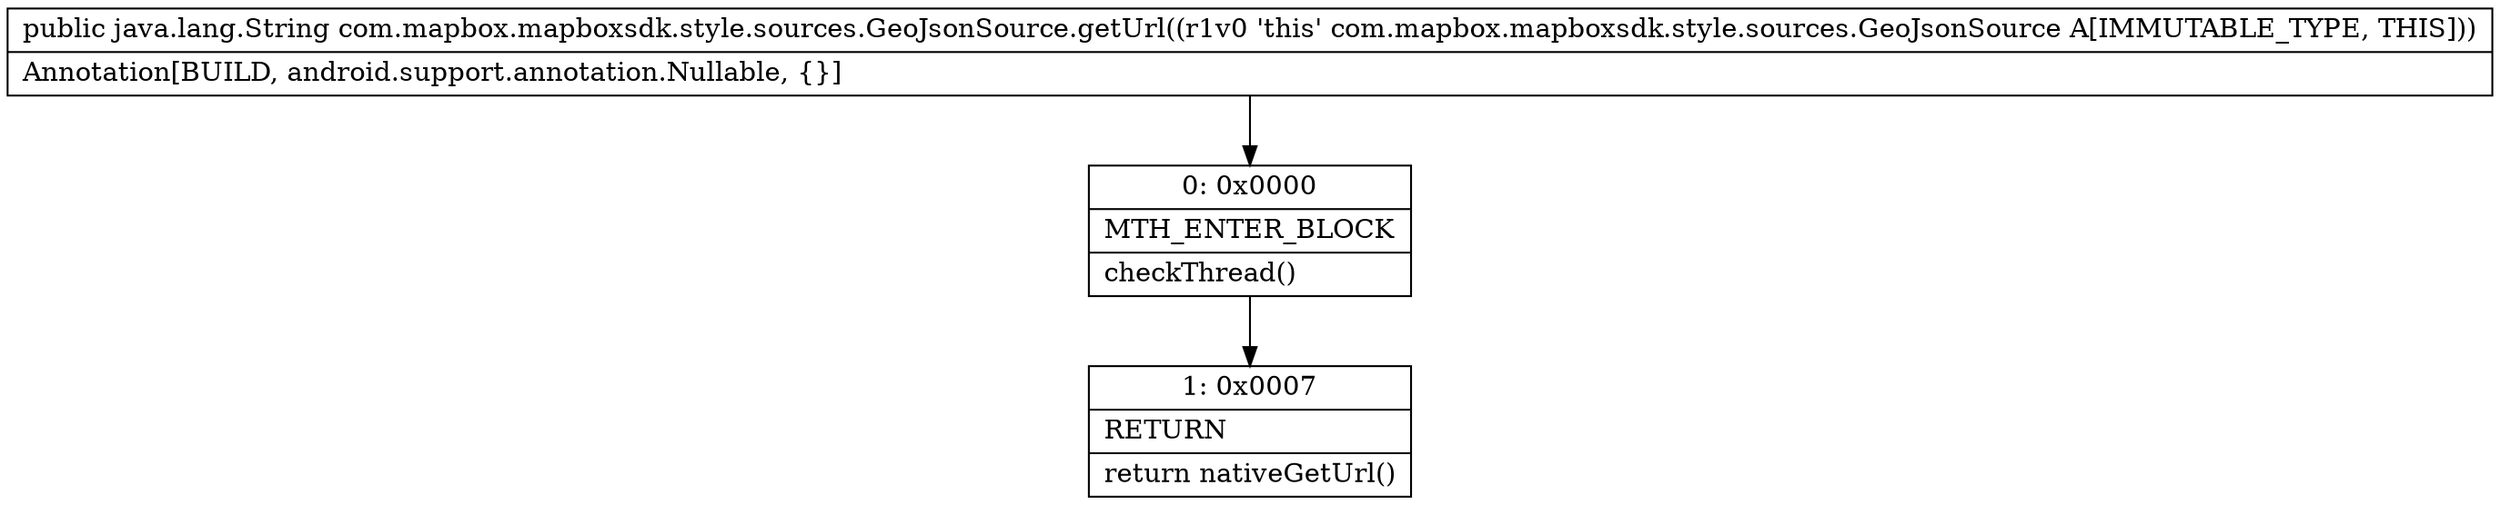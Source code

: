digraph "CFG forcom.mapbox.mapboxsdk.style.sources.GeoJsonSource.getUrl()Ljava\/lang\/String;" {
Node_0 [shape=record,label="{0\:\ 0x0000|MTH_ENTER_BLOCK\l|checkThread()\l}"];
Node_1 [shape=record,label="{1\:\ 0x0007|RETURN\l|return nativeGetUrl()\l}"];
MethodNode[shape=record,label="{public java.lang.String com.mapbox.mapboxsdk.style.sources.GeoJsonSource.getUrl((r1v0 'this' com.mapbox.mapboxsdk.style.sources.GeoJsonSource A[IMMUTABLE_TYPE, THIS]))  | Annotation[BUILD, android.support.annotation.Nullable, \{\}]\l}"];
MethodNode -> Node_0;
Node_0 -> Node_1;
}


